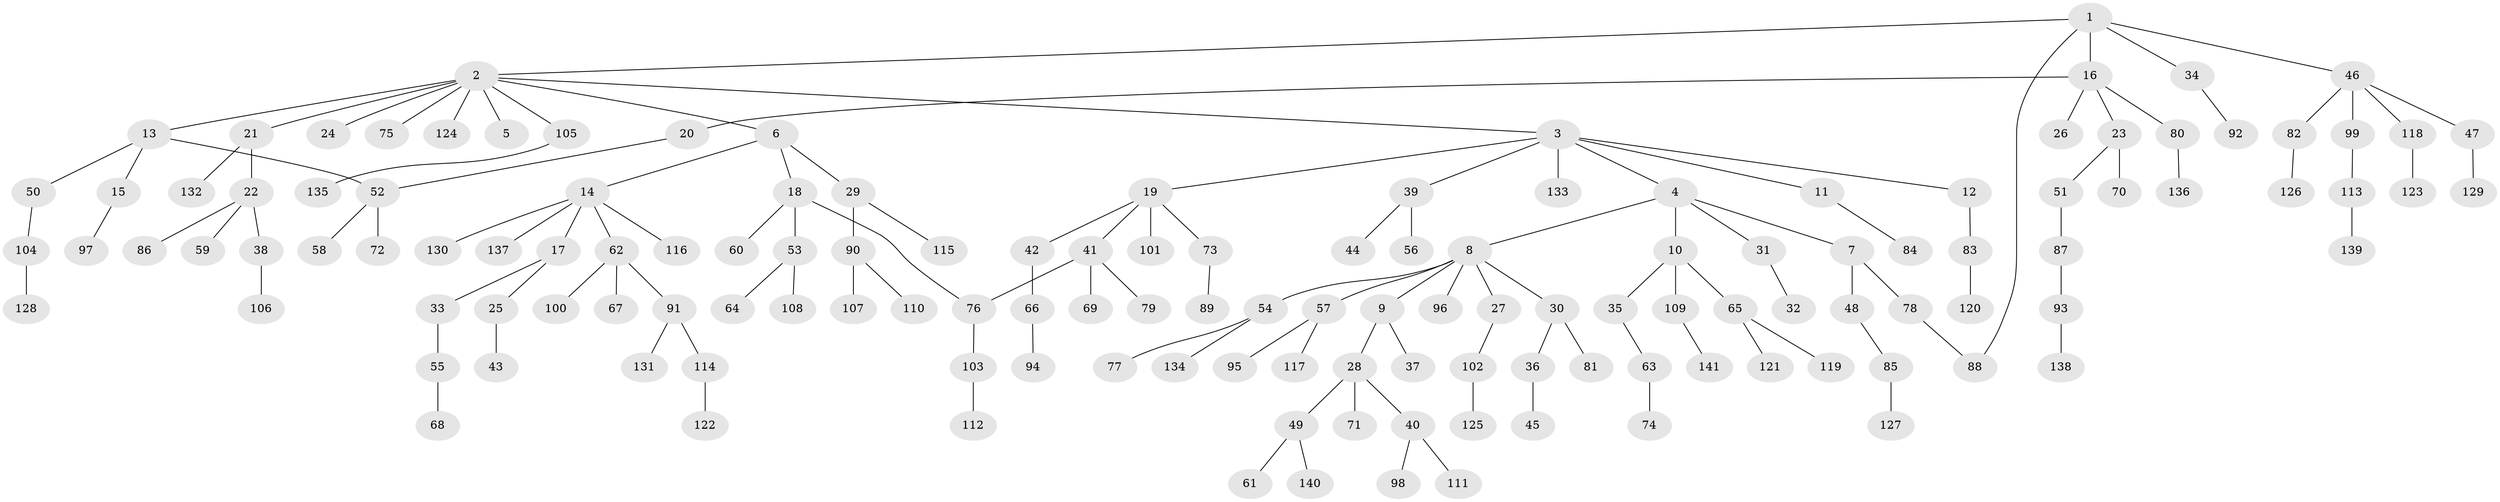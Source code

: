 // coarse degree distribution, {8: 0.030612244897959183, 11: 0.01020408163265306, 5: 0.04081632653061224, 1: 0.5612244897959183, 6: 0.01020408163265306, 3: 0.08163265306122448, 2: 0.22448979591836735, 4: 0.04081632653061224}
// Generated by graph-tools (version 1.1) at 2025/51/02/27/25 19:51:36]
// undirected, 141 vertices, 143 edges
graph export_dot {
graph [start="1"]
  node [color=gray90,style=filled];
  1;
  2;
  3;
  4;
  5;
  6;
  7;
  8;
  9;
  10;
  11;
  12;
  13;
  14;
  15;
  16;
  17;
  18;
  19;
  20;
  21;
  22;
  23;
  24;
  25;
  26;
  27;
  28;
  29;
  30;
  31;
  32;
  33;
  34;
  35;
  36;
  37;
  38;
  39;
  40;
  41;
  42;
  43;
  44;
  45;
  46;
  47;
  48;
  49;
  50;
  51;
  52;
  53;
  54;
  55;
  56;
  57;
  58;
  59;
  60;
  61;
  62;
  63;
  64;
  65;
  66;
  67;
  68;
  69;
  70;
  71;
  72;
  73;
  74;
  75;
  76;
  77;
  78;
  79;
  80;
  81;
  82;
  83;
  84;
  85;
  86;
  87;
  88;
  89;
  90;
  91;
  92;
  93;
  94;
  95;
  96;
  97;
  98;
  99;
  100;
  101;
  102;
  103;
  104;
  105;
  106;
  107;
  108;
  109;
  110;
  111;
  112;
  113;
  114;
  115;
  116;
  117;
  118;
  119;
  120;
  121;
  122;
  123;
  124;
  125;
  126;
  127;
  128;
  129;
  130;
  131;
  132;
  133;
  134;
  135;
  136;
  137;
  138;
  139;
  140;
  141;
  1 -- 2;
  1 -- 16;
  1 -- 34;
  1 -- 46;
  1 -- 88;
  2 -- 3;
  2 -- 5;
  2 -- 6;
  2 -- 13;
  2 -- 21;
  2 -- 24;
  2 -- 75;
  2 -- 105;
  2 -- 124;
  3 -- 4;
  3 -- 11;
  3 -- 12;
  3 -- 19;
  3 -- 39;
  3 -- 133;
  4 -- 7;
  4 -- 8;
  4 -- 10;
  4 -- 31;
  6 -- 14;
  6 -- 18;
  6 -- 29;
  7 -- 48;
  7 -- 78;
  8 -- 9;
  8 -- 27;
  8 -- 30;
  8 -- 54;
  8 -- 57;
  8 -- 96;
  9 -- 28;
  9 -- 37;
  10 -- 35;
  10 -- 65;
  10 -- 109;
  11 -- 84;
  12 -- 83;
  13 -- 15;
  13 -- 50;
  13 -- 52;
  14 -- 17;
  14 -- 62;
  14 -- 116;
  14 -- 130;
  14 -- 137;
  15 -- 97;
  16 -- 20;
  16 -- 23;
  16 -- 26;
  16 -- 80;
  17 -- 25;
  17 -- 33;
  18 -- 53;
  18 -- 60;
  18 -- 76;
  19 -- 41;
  19 -- 42;
  19 -- 73;
  19 -- 101;
  20 -- 52;
  21 -- 22;
  21 -- 132;
  22 -- 38;
  22 -- 59;
  22 -- 86;
  23 -- 51;
  23 -- 70;
  25 -- 43;
  27 -- 102;
  28 -- 40;
  28 -- 49;
  28 -- 71;
  29 -- 90;
  29 -- 115;
  30 -- 36;
  30 -- 81;
  31 -- 32;
  33 -- 55;
  34 -- 92;
  35 -- 63;
  36 -- 45;
  38 -- 106;
  39 -- 44;
  39 -- 56;
  40 -- 98;
  40 -- 111;
  41 -- 69;
  41 -- 76;
  41 -- 79;
  42 -- 66;
  46 -- 47;
  46 -- 82;
  46 -- 99;
  46 -- 118;
  47 -- 129;
  48 -- 85;
  49 -- 61;
  49 -- 140;
  50 -- 104;
  51 -- 87;
  52 -- 58;
  52 -- 72;
  53 -- 64;
  53 -- 108;
  54 -- 77;
  54 -- 134;
  55 -- 68;
  57 -- 95;
  57 -- 117;
  62 -- 67;
  62 -- 91;
  62 -- 100;
  63 -- 74;
  65 -- 119;
  65 -- 121;
  66 -- 94;
  73 -- 89;
  76 -- 103;
  78 -- 88;
  80 -- 136;
  82 -- 126;
  83 -- 120;
  85 -- 127;
  87 -- 93;
  90 -- 107;
  90 -- 110;
  91 -- 114;
  91 -- 131;
  93 -- 138;
  99 -- 113;
  102 -- 125;
  103 -- 112;
  104 -- 128;
  105 -- 135;
  109 -- 141;
  113 -- 139;
  114 -- 122;
  118 -- 123;
}
